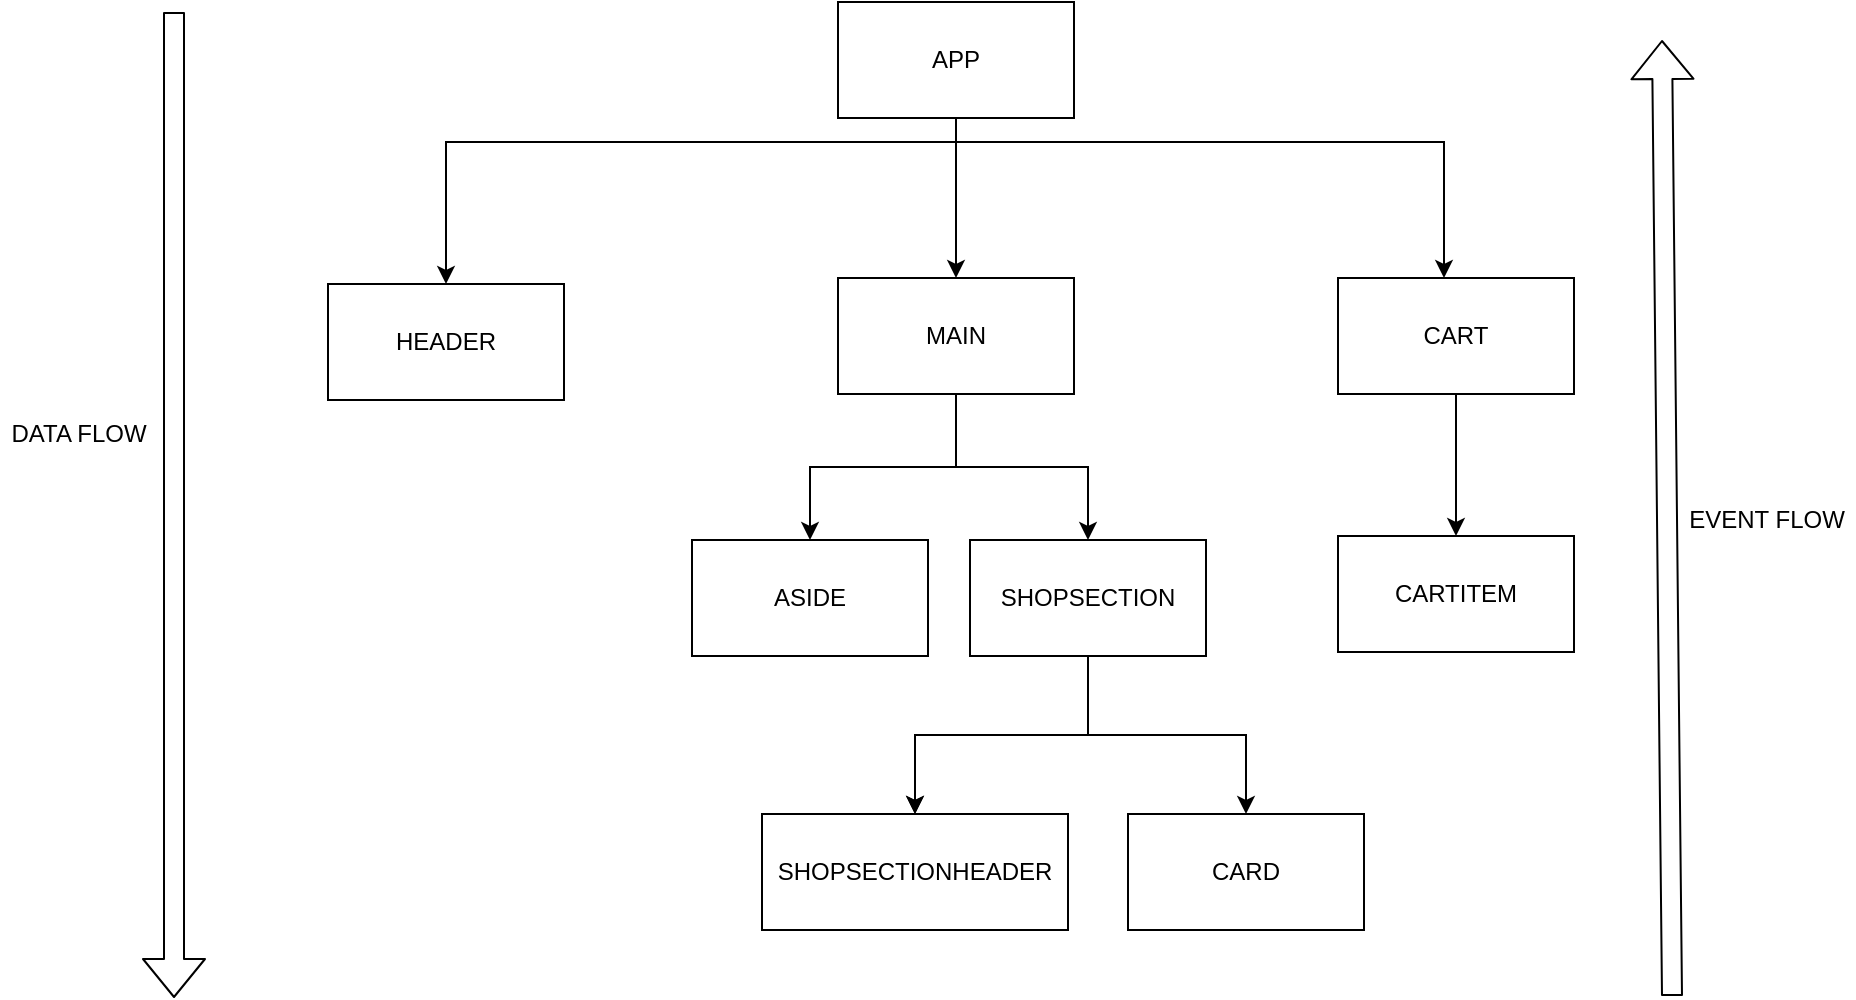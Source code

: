 <mxfile version="12.9.3" type="device"><diagram name="Page-1" id="10a91c8b-09ff-31b1-d368-03940ed4cc9e"><mxGraphModel dx="946" dy="640" grid="0" gridSize="10" guides="1" tooltips="1" connect="1" arrows="1" fold="1" page="1" pageScale="1" pageWidth="1100" pageHeight="850" background="#ffffff" math="0" shadow="0"><root><mxCell id="0"/><mxCell id="1" parent="0"/><mxCell id="bAcd3POOL1T9niuS0OjH-16" value="" style="edgeStyle=orthogonalEdgeStyle;rounded=0;orthogonalLoop=1;jettySize=auto;html=1;" edge="1" parent="1" source="bAcd3POOL1T9niuS0OjH-8" target="bAcd3POOL1T9niuS0OjH-15"><mxGeometry relative="1" as="geometry"><Array as="points"><mxPoint x="548" y="174"/><mxPoint x="293" y="174"/></Array></mxGeometry></mxCell><mxCell id="bAcd3POOL1T9niuS0OjH-18" value="" style="edgeStyle=orthogonalEdgeStyle;rounded=0;orthogonalLoop=1;jettySize=auto;html=1;" edge="1" parent="1" source="bAcd3POOL1T9niuS0OjH-8" target="bAcd3POOL1T9niuS0OjH-17"><mxGeometry relative="1" as="geometry"/></mxCell><mxCell id="bAcd3POOL1T9niuS0OjH-20" value="" style="edgeStyle=orthogonalEdgeStyle;rounded=0;orthogonalLoop=1;jettySize=auto;html=1;" edge="1" parent="1" source="bAcd3POOL1T9niuS0OjH-8" target="bAcd3POOL1T9niuS0OjH-19"><mxGeometry relative="1" as="geometry"><Array as="points"><mxPoint x="548" y="174"/><mxPoint x="792" y="174"/></Array></mxGeometry></mxCell><mxCell id="bAcd3POOL1T9niuS0OjH-8" value="APP" style="rounded=0;whiteSpace=wrap;html=1;" vertex="1" parent="1"><mxGeometry x="489" y="104" width="118" height="58" as="geometry"/></mxCell><mxCell id="bAcd3POOL1T9niuS0OjH-22" value="" style="edgeStyle=orthogonalEdgeStyle;rounded=0;orthogonalLoop=1;jettySize=auto;html=1;" edge="1" parent="1" source="bAcd3POOL1T9niuS0OjH-19" target="bAcd3POOL1T9niuS0OjH-21"><mxGeometry relative="1" as="geometry"/></mxCell><mxCell id="bAcd3POOL1T9niuS0OjH-19" value="CART" style="rounded=0;whiteSpace=wrap;html=1;" vertex="1" parent="1"><mxGeometry x="739" y="242" width="118" height="58" as="geometry"/></mxCell><mxCell id="bAcd3POOL1T9niuS0OjH-21" value="CARTITEM" style="rounded=0;whiteSpace=wrap;html=1;" vertex="1" parent="1"><mxGeometry x="739" y="371" width="118" height="58" as="geometry"/></mxCell><mxCell id="bAcd3POOL1T9niuS0OjH-24" value="" style="edgeStyle=orthogonalEdgeStyle;rounded=0;orthogonalLoop=1;jettySize=auto;html=1;" edge="1" parent="1" source="bAcd3POOL1T9niuS0OjH-17" target="bAcd3POOL1T9niuS0OjH-23"><mxGeometry relative="1" as="geometry"/></mxCell><mxCell id="bAcd3POOL1T9niuS0OjH-26" value="" style="edgeStyle=orthogonalEdgeStyle;rounded=0;orthogonalLoop=1;jettySize=auto;html=1;" edge="1" parent="1" source="bAcd3POOL1T9niuS0OjH-17" target="bAcd3POOL1T9niuS0OjH-25"><mxGeometry relative="1" as="geometry"/></mxCell><mxCell id="bAcd3POOL1T9niuS0OjH-17" value="MAIN" style="rounded=0;whiteSpace=wrap;html=1;" vertex="1" parent="1"><mxGeometry x="489" y="242" width="118" height="58" as="geometry"/></mxCell><mxCell id="bAcd3POOL1T9niuS0OjH-28" value="" style="edgeStyle=orthogonalEdgeStyle;rounded=0;orthogonalLoop=1;jettySize=auto;html=1;" edge="1" parent="1" source="bAcd3POOL1T9niuS0OjH-25" target="bAcd3POOL1T9niuS0OjH-27"><mxGeometry relative="1" as="geometry"/></mxCell><mxCell id="bAcd3POOL1T9niuS0OjH-29" value="" style="edgeStyle=orthogonalEdgeStyle;rounded=0;orthogonalLoop=1;jettySize=auto;html=1;" edge="1" parent="1" source="bAcd3POOL1T9niuS0OjH-25" target="bAcd3POOL1T9niuS0OjH-27"><mxGeometry relative="1" as="geometry"/></mxCell><mxCell id="bAcd3POOL1T9niuS0OjH-32" value="" style="edgeStyle=orthogonalEdgeStyle;rounded=0;orthogonalLoop=1;jettySize=auto;html=1;" edge="1" parent="1" source="bAcd3POOL1T9niuS0OjH-25" target="bAcd3POOL1T9niuS0OjH-31"><mxGeometry relative="1" as="geometry"/></mxCell><mxCell id="bAcd3POOL1T9niuS0OjH-25" value="SHOPSECTION" style="rounded=0;whiteSpace=wrap;html=1;" vertex="1" parent="1"><mxGeometry x="555" y="373" width="118" height="58" as="geometry"/></mxCell><mxCell id="bAcd3POOL1T9niuS0OjH-31" value="CARD" style="rounded=0;whiteSpace=wrap;html=1;" vertex="1" parent="1"><mxGeometry x="634" y="510" width="118" height="58" as="geometry"/></mxCell><mxCell id="bAcd3POOL1T9niuS0OjH-27" value="SHOPSECTIONHEADER" style="rounded=0;whiteSpace=wrap;html=1;" vertex="1" parent="1"><mxGeometry x="451" y="510" width="153" height="58" as="geometry"/></mxCell><mxCell id="bAcd3POOL1T9niuS0OjH-23" value="ASIDE" style="rounded=0;whiteSpace=wrap;html=1;" vertex="1" parent="1"><mxGeometry x="416" y="373" width="118" height="58" as="geometry"/></mxCell><mxCell id="bAcd3POOL1T9niuS0OjH-15" value="HEADER" style="rounded=0;whiteSpace=wrap;html=1;" vertex="1" parent="1"><mxGeometry x="234" y="245" width="118" height="58" as="geometry"/></mxCell><mxCell id="bAcd3POOL1T9niuS0OjH-33" value="" style="shape=flexArrow;endArrow=classic;html=1;" edge="1" parent="1"><mxGeometry width="50" height="50" relative="1" as="geometry"><mxPoint x="157" y="109" as="sourcePoint"/><mxPoint x="157" y="602" as="targetPoint"/></mxGeometry></mxCell><mxCell id="bAcd3POOL1T9niuS0OjH-34" value="DATA FLOW" style="text;html=1;align=center;verticalAlign=middle;resizable=0;points=[];autosize=1;" vertex="1" parent="1"><mxGeometry x="70" y="311" width="78" height="18" as="geometry"/></mxCell><mxCell id="bAcd3POOL1T9niuS0OjH-35" value="" style="shape=flexArrow;endArrow=classic;html=1;" edge="1" parent="1"><mxGeometry width="50" height="50" relative="1" as="geometry"><mxPoint x="906" y="601" as="sourcePoint"/><mxPoint x="901" y="123" as="targetPoint"/></mxGeometry></mxCell><mxCell id="bAcd3POOL1T9niuS0OjH-37" value="EVENT FLOW" style="text;html=1;align=center;verticalAlign=middle;resizable=0;points=[];autosize=1;" vertex="1" parent="1"><mxGeometry x="909" y="354" width="88" height="18" as="geometry"/></mxCell></root></mxGraphModel></diagram></mxfile>
